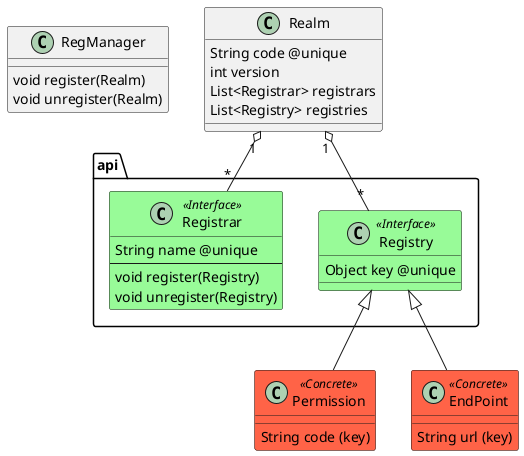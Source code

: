 @startuml

skinparam class {
	BackgroundColor<<Interface>> PaleGreen
	BackgroundColor<<Concrete>> Tomato
}

class RegManager {
    void register(Realm)
    void unregister(Realm)
}

class Realm {
    String code @unique
    int version
    List<Registrar> registrars
    List<Registry> registries
}

package "api" {
    class Registry <<Interface>> {
        Object key @unique
    }

    class Registrar <<Interface>> {
        String name @unique
        --
        void register(Registry)
        void unregister(Registry)
    }
}

class Permission <<Concrete>> {
    String code (key)
}

class EndPoint <<Concrete>> {
    String url (key)
}

Realm "1" o-- "*" Registry
Realm "1" o-- "*" Registrar
Registry <|-- Permission
Registry <|-- EndPoint

@enduml
